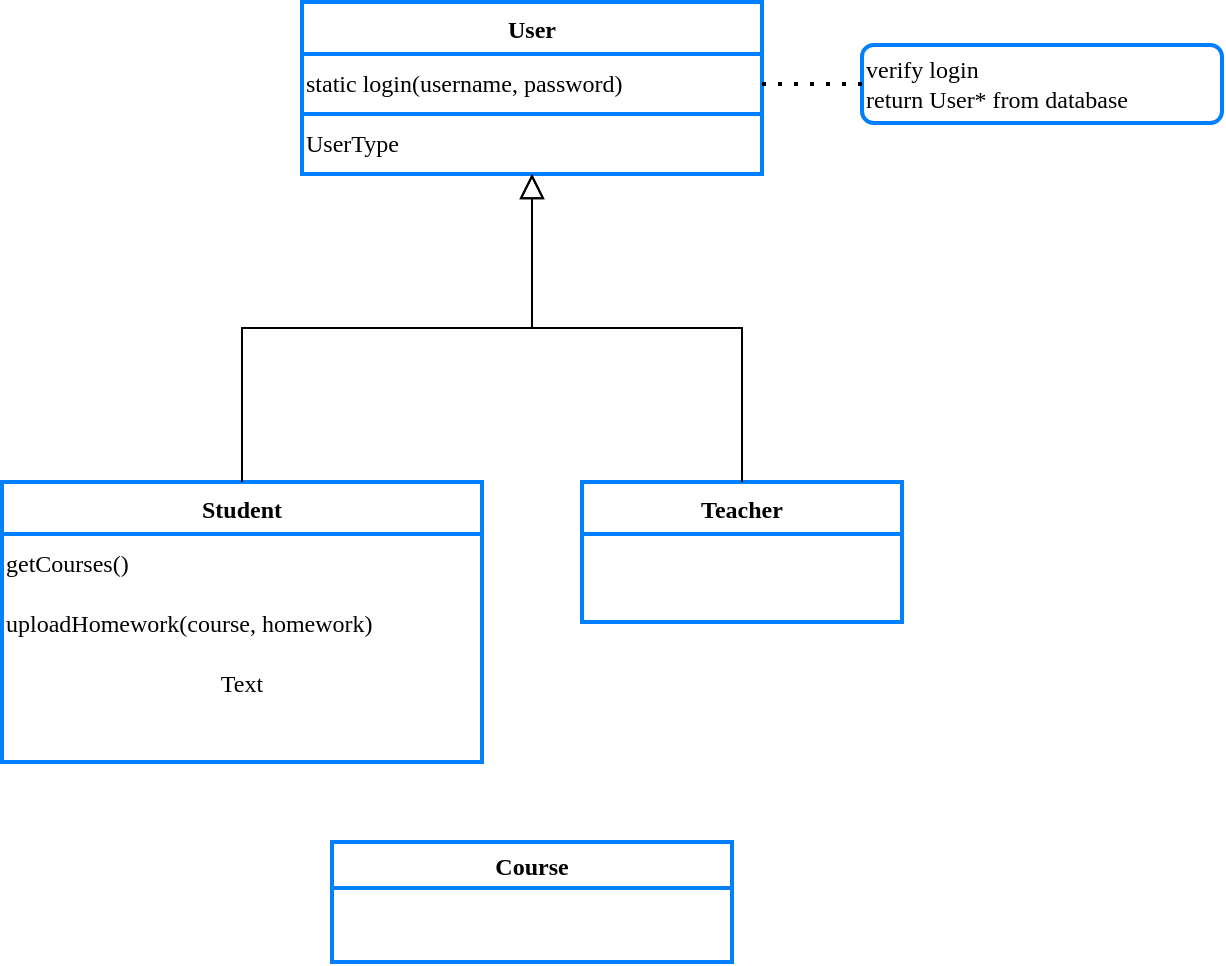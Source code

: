 <mxfile version="17.4.4" type="github">
  <diagram id="C5RBs43oDa-KdzZeNtuy" name="Page-1">
    <mxGraphModel dx="910" dy="545" grid="1" gridSize="10" guides="1" tooltips="1" connect="1" arrows="1" fold="1" page="1" pageScale="1" pageWidth="827" pageHeight="1169" math="0" shadow="0">
      <root>
        <mxCell id="WIyWlLk6GJQsqaUBKTNV-0" />
        <mxCell id="WIyWlLk6GJQsqaUBKTNV-1" parent="WIyWlLk6GJQsqaUBKTNV-0" />
        <mxCell id="zkfFHV4jXpPFQw0GAbJ--0" value="User" style="swimlane;fontStyle=1;align=center;verticalAlign=top;childLayout=stackLayout;horizontal=1;startSize=26;horizontalStack=0;resizeParent=1;resizeLast=0;collapsible=1;marginBottom=0;rounded=0;shadow=0;strokeWidth=2;fontFamily=Verdana;strokeColor=#007FFF;" parent="WIyWlLk6GJQsqaUBKTNV-1" vertex="1">
          <mxGeometry x="330" y="80" width="230" height="86" as="geometry">
            <mxRectangle x="329" y="80" width="160" height="26" as="alternateBounds" />
          </mxGeometry>
        </mxCell>
        <mxCell id="fa39IcJ7vU2ntUCHs4pk-3" value="static login(username, password)" style="text;html=1;strokeColor=none;fillColor=none;align=left;verticalAlign=middle;whiteSpace=wrap;rounded=0;fontFamily=Verdana;" parent="zkfFHV4jXpPFQw0GAbJ--0" vertex="1">
          <mxGeometry y="26" width="230" height="30" as="geometry" />
        </mxCell>
        <mxCell id="fa39IcJ7vU2ntUCHs4pk-4" value="UserType" style="text;html=1;strokeColor=none;fillColor=none;align=left;verticalAlign=middle;whiteSpace=wrap;rounded=0;fontFamily=Verdana;" parent="zkfFHV4jXpPFQw0GAbJ--0" vertex="1">
          <mxGeometry y="56" width="230" height="30" as="geometry" />
        </mxCell>
        <mxCell id="fa39IcJ7vU2ntUCHs4pk-10" value="" style="endArrow=none;html=1;rounded=0;fontFamily=Verdana;strokeColor=#007FFF;strokeWidth=2;exitX=0;exitY=0;exitDx=0;exitDy=0;entryX=1;entryY=0;entryDx=0;entryDy=0;" parent="zkfFHV4jXpPFQw0GAbJ--0" source="fa39IcJ7vU2ntUCHs4pk-4" target="fa39IcJ7vU2ntUCHs4pk-4" edge="1">
          <mxGeometry width="50" height="50" relative="1" as="geometry">
            <mxPoint x="90" y="100" as="sourcePoint" />
            <mxPoint x="140" y="50" as="targetPoint" />
          </mxGeometry>
        </mxCell>
        <mxCell id="zkfFHV4jXpPFQw0GAbJ--6" value="Student" style="swimlane;fontStyle=1;align=center;verticalAlign=top;childLayout=stackLayout;horizontal=1;startSize=26;horizontalStack=0;resizeParent=1;resizeLast=0;collapsible=1;marginBottom=0;rounded=0;shadow=0;strokeWidth=2;strokeColor=#007FFF;fontFamily=Verdana;" parent="WIyWlLk6GJQsqaUBKTNV-1" vertex="1">
          <mxGeometry x="180" y="320" width="240" height="140" as="geometry">
            <mxRectangle x="130" y="380" width="160" height="26" as="alternateBounds" />
          </mxGeometry>
        </mxCell>
        <mxCell id="fa39IcJ7vU2ntUCHs4pk-13" value="getCourses()" style="text;html=1;strokeColor=none;fillColor=none;align=left;verticalAlign=middle;whiteSpace=wrap;rounded=0;fontFamily=Verdana;" parent="zkfFHV4jXpPFQw0GAbJ--6" vertex="1">
          <mxGeometry y="26" width="240" height="30" as="geometry" />
        </mxCell>
        <mxCell id="kwvz_N60Nia_aNX-jU8Q-0" value="&lt;font face=&quot;Verdana&quot;&gt;uploadHomework(course, homework)&lt;/font&gt;" style="text;html=1;strokeColor=none;fillColor=none;align=left;verticalAlign=middle;whiteSpace=wrap;rounded=0;" vertex="1" parent="zkfFHV4jXpPFQw0GAbJ--6">
          <mxGeometry y="56" width="240" height="30" as="geometry" />
        </mxCell>
        <mxCell id="kwvz_N60Nia_aNX-jU8Q-1" value="Text" style="text;html=1;strokeColor=none;fillColor=none;align=center;verticalAlign=middle;whiteSpace=wrap;rounded=0;fontFamily=Verdana;" vertex="1" parent="zkfFHV4jXpPFQw0GAbJ--6">
          <mxGeometry y="86" width="240" height="30" as="geometry" />
        </mxCell>
        <mxCell id="zkfFHV4jXpPFQw0GAbJ--12" value="" style="endArrow=block;endSize=10;endFill=0;shadow=0;strokeWidth=1;rounded=0;edgeStyle=elbowEdgeStyle;elbow=vertical;" parent="WIyWlLk6GJQsqaUBKTNV-1" source="zkfFHV4jXpPFQw0GAbJ--6" target="zkfFHV4jXpPFQw0GAbJ--0" edge="1">
          <mxGeometry width="160" relative="1" as="geometry">
            <mxPoint x="309" y="163" as="sourcePoint" />
            <mxPoint x="309" y="163" as="targetPoint" />
          </mxGeometry>
        </mxCell>
        <mxCell id="zkfFHV4jXpPFQw0GAbJ--13" value="Teacher" style="swimlane;fontStyle=1;align=center;verticalAlign=top;childLayout=stackLayout;horizontal=1;startSize=26;horizontalStack=0;resizeParent=1;resizeLast=0;collapsible=1;marginBottom=0;rounded=0;shadow=0;strokeWidth=2;strokeColor=#007FFF;fontFamily=Verdana;" parent="WIyWlLk6GJQsqaUBKTNV-1" vertex="1">
          <mxGeometry x="470" y="320" width="160" height="70" as="geometry">
            <mxRectangle x="340" y="380" width="170" height="26" as="alternateBounds" />
          </mxGeometry>
        </mxCell>
        <mxCell id="zkfFHV4jXpPFQw0GAbJ--16" value="" style="endArrow=block;endSize=10;endFill=0;shadow=0;strokeWidth=1;rounded=0;edgeStyle=elbowEdgeStyle;elbow=vertical;" parent="WIyWlLk6GJQsqaUBKTNV-1" source="zkfFHV4jXpPFQw0GAbJ--13" target="zkfFHV4jXpPFQw0GAbJ--0" edge="1">
          <mxGeometry width="160" relative="1" as="geometry">
            <mxPoint x="319" y="333" as="sourcePoint" />
            <mxPoint x="419" y="231" as="targetPoint" />
          </mxGeometry>
        </mxCell>
        <mxCell id="fa39IcJ7vU2ntUCHs4pk-5" value="verify login&lt;br&gt;return User* from database" style="rounded=1;whiteSpace=wrap;html=1;fontFamily=Verdana;strokeColor=#007FFF;strokeWidth=2;align=left;" parent="WIyWlLk6GJQsqaUBKTNV-1" vertex="1">
          <mxGeometry x="610" y="101.5" width="180" height="39" as="geometry" />
        </mxCell>
        <mxCell id="fa39IcJ7vU2ntUCHs4pk-6" value="" style="endArrow=none;dashed=1;html=1;dashPattern=1 3;strokeWidth=2;rounded=0;fontFamily=Verdana;entryX=0;entryY=0.5;entryDx=0;entryDy=0;" parent="WIyWlLk6GJQsqaUBKTNV-1" source="fa39IcJ7vU2ntUCHs4pk-3" target="fa39IcJ7vU2ntUCHs4pk-5" edge="1">
          <mxGeometry width="50" height="50" relative="1" as="geometry">
            <mxPoint x="390" y="310" as="sourcePoint" />
            <mxPoint x="440" y="260" as="targetPoint" />
          </mxGeometry>
        </mxCell>
        <mxCell id="fa39IcJ7vU2ntUCHs4pk-16" value="Course" style="swimlane;fontFamily=Verdana;strokeColor=#007FFF;strokeWidth=2;" parent="WIyWlLk6GJQsqaUBKTNV-1" vertex="1">
          <mxGeometry x="345" y="500" width="200" height="60" as="geometry" />
        </mxCell>
      </root>
    </mxGraphModel>
  </diagram>
</mxfile>
